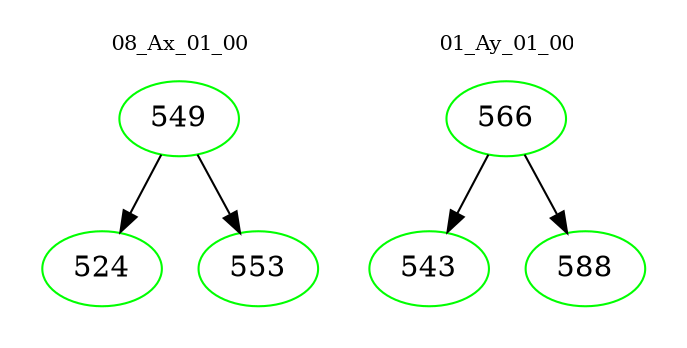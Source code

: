 digraph{
subgraph cluster_0 {
color = white
label = "08_Ax_01_00";
fontsize=10;
T0_549 [label="549", color="green"]
T0_549 -> T0_524 [color="black"]
T0_524 [label="524", color="green"]
T0_549 -> T0_553 [color="black"]
T0_553 [label="553", color="green"]
}
subgraph cluster_1 {
color = white
label = "01_Ay_01_00";
fontsize=10;
T1_566 [label="566", color="green"]
T1_566 -> T1_543 [color="black"]
T1_543 [label="543", color="green"]
T1_566 -> T1_588 [color="black"]
T1_588 [label="588", color="green"]
}
}
